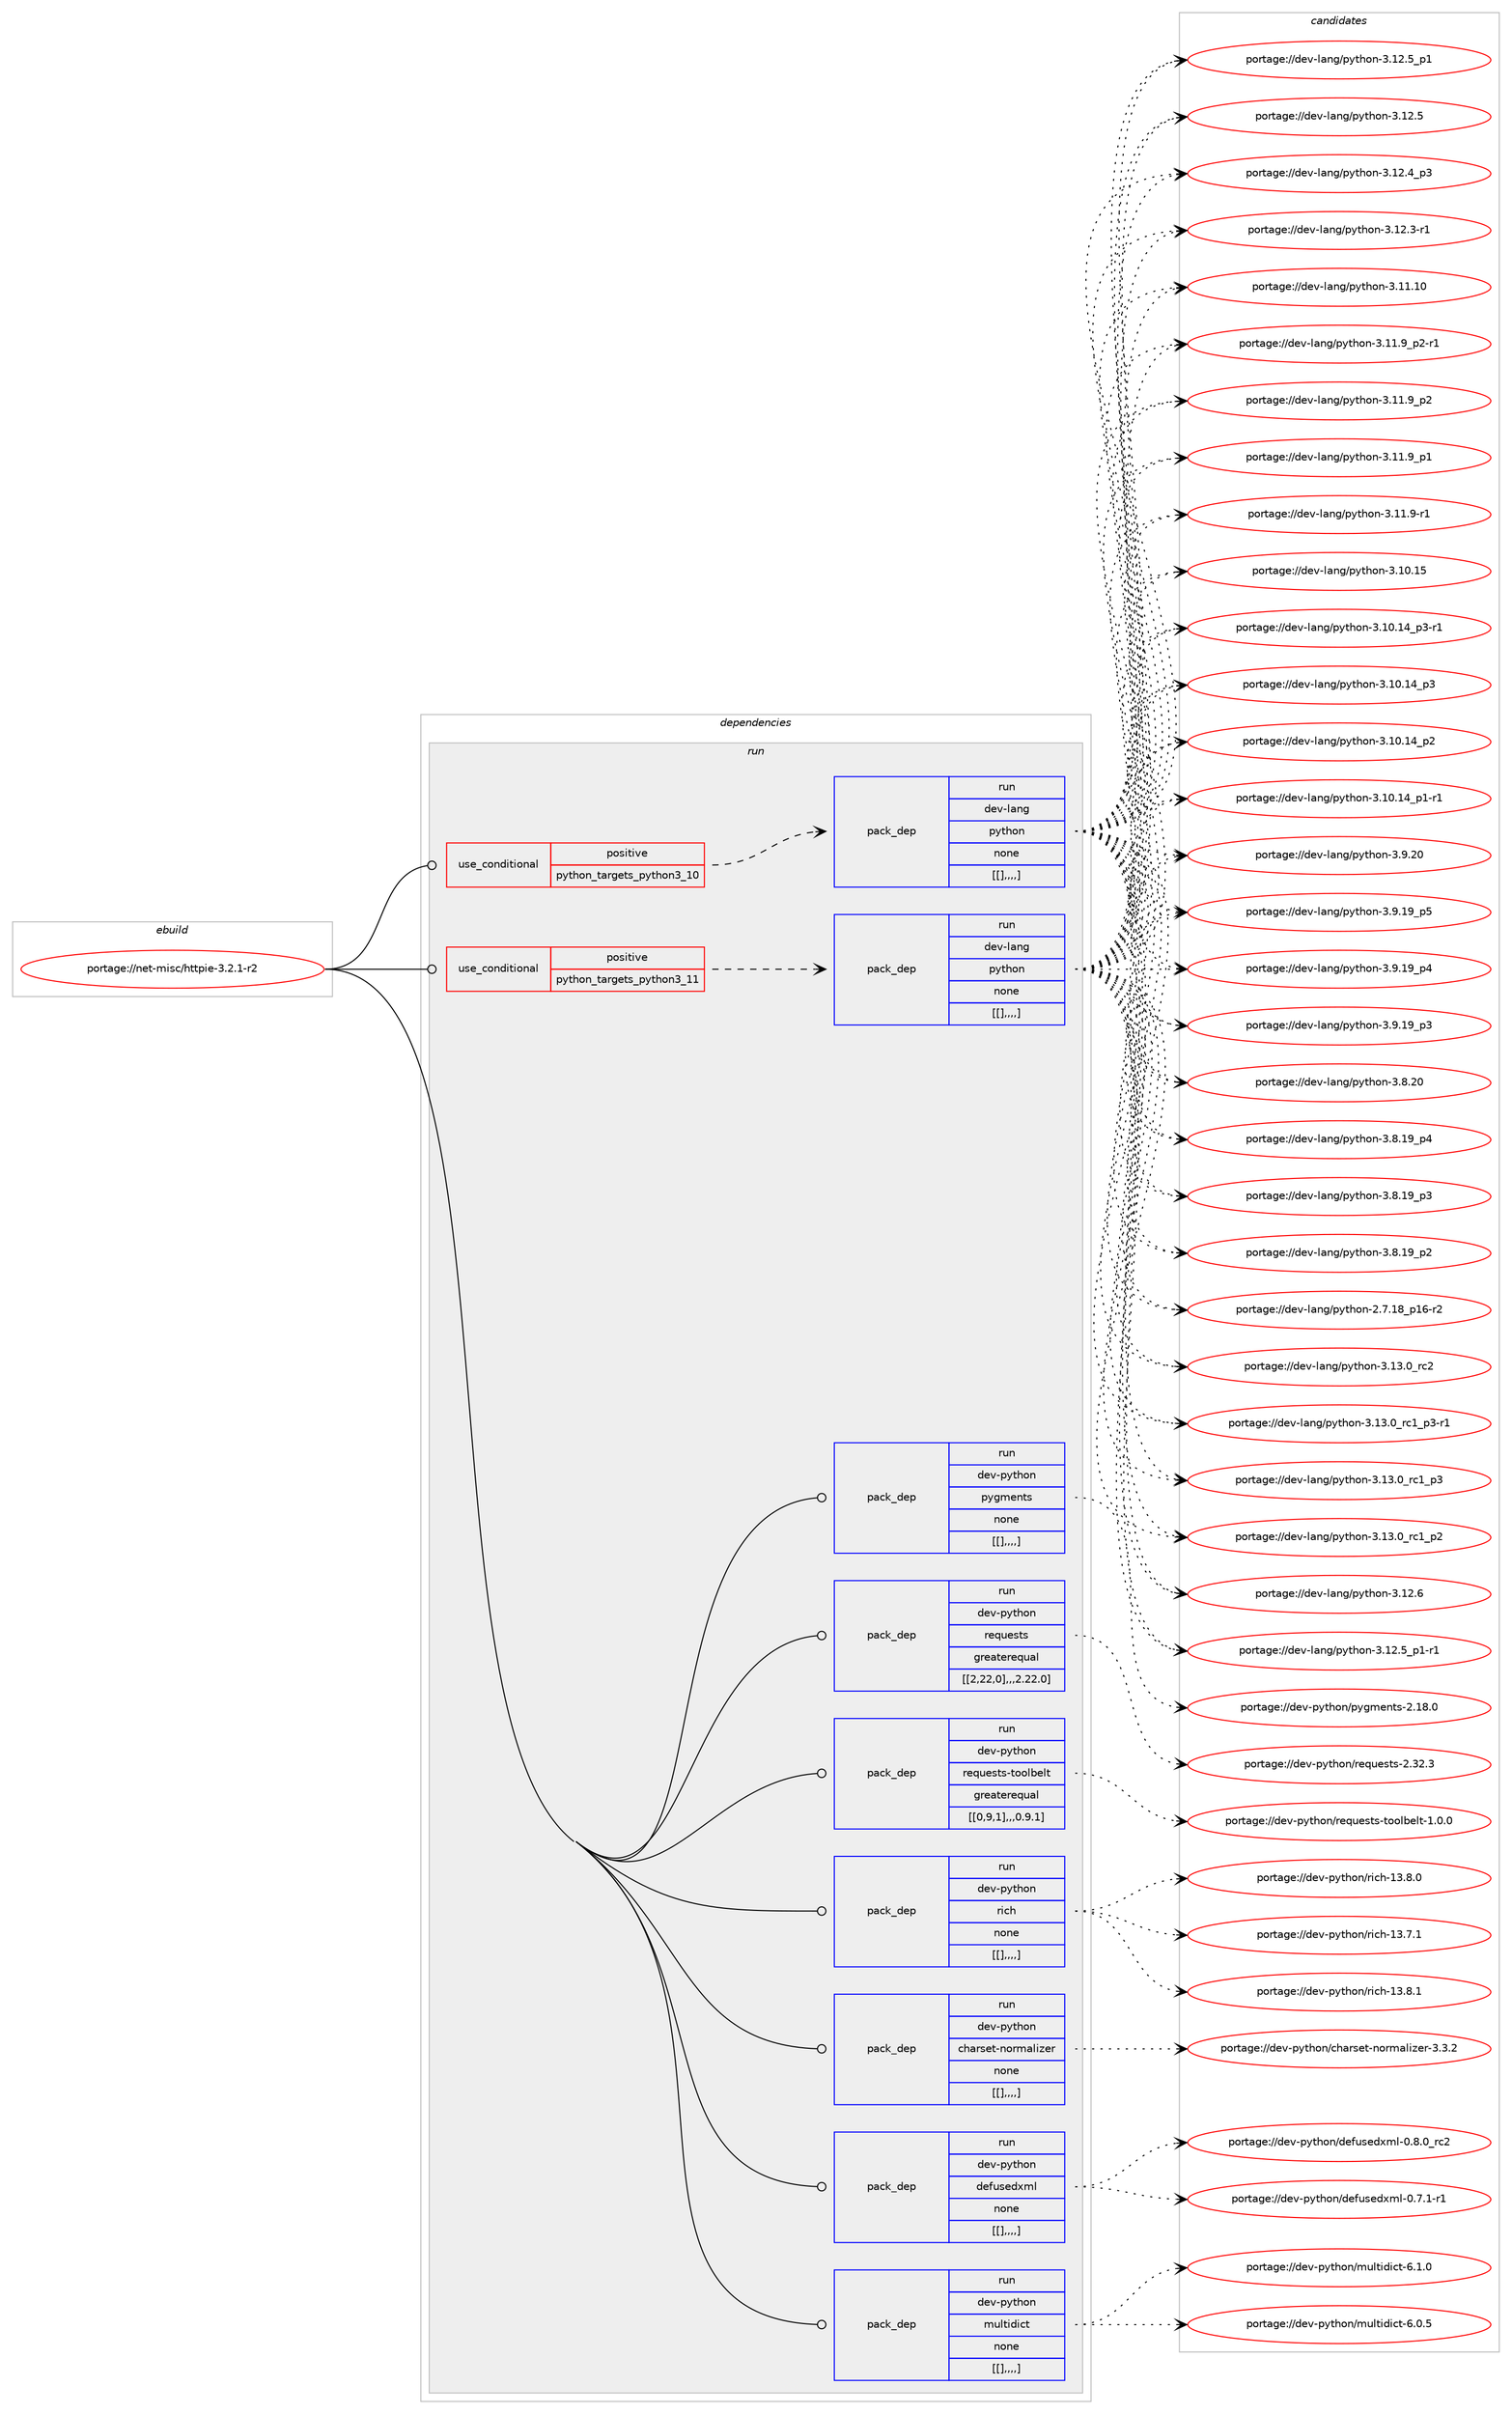 digraph prolog {

# *************
# Graph options
# *************

newrank=true;
concentrate=true;
compound=true;
graph [rankdir=LR,fontname=Helvetica,fontsize=10,ranksep=1.5];#, ranksep=2.5, nodesep=0.2];
edge  [arrowhead=vee];
node  [fontname=Helvetica,fontsize=10];

# **********
# The ebuild
# **********

subgraph cluster_leftcol {
color=gray;
label=<<i>ebuild</i>>;
id [label="portage://net-misc/httpie-3.2.1-r2", color=red, width=4, href="../net-misc/httpie-3.2.1-r2.svg"];
}

# ****************
# The dependencies
# ****************

subgraph cluster_midcol {
color=gray;
label=<<i>dependencies</i>>;
subgraph cluster_compile {
fillcolor="#eeeeee";
style=filled;
label=<<i>compile</i>>;
}
subgraph cluster_compileandrun {
fillcolor="#eeeeee";
style=filled;
label=<<i>compile and run</i>>;
}
subgraph cluster_run {
fillcolor="#eeeeee";
style=filled;
label=<<i>run</i>>;
subgraph cond101592 {
dependency387724 [label=<<TABLE BORDER="0" CELLBORDER="1" CELLSPACING="0" CELLPADDING="4"><TR><TD ROWSPAN="3" CELLPADDING="10">use_conditional</TD></TR><TR><TD>positive</TD></TR><TR><TD>python_targets_python3_10</TD></TR></TABLE>>, shape=none, color=red];
subgraph pack283308 {
dependency387725 [label=<<TABLE BORDER="0" CELLBORDER="1" CELLSPACING="0" CELLPADDING="4" WIDTH="220"><TR><TD ROWSPAN="6" CELLPADDING="30">pack_dep</TD></TR><TR><TD WIDTH="110">run</TD></TR><TR><TD>dev-lang</TD></TR><TR><TD>python</TD></TR><TR><TD>none</TD></TR><TR><TD>[[],,,,]</TD></TR></TABLE>>, shape=none, color=blue];
}
dependency387724:e -> dependency387725:w [weight=20,style="dashed",arrowhead="vee"];
}
id:e -> dependency387724:w [weight=20,style="solid",arrowhead="odot"];
subgraph cond101593 {
dependency387726 [label=<<TABLE BORDER="0" CELLBORDER="1" CELLSPACING="0" CELLPADDING="4"><TR><TD ROWSPAN="3" CELLPADDING="10">use_conditional</TD></TR><TR><TD>positive</TD></TR><TR><TD>python_targets_python3_11</TD></TR></TABLE>>, shape=none, color=red];
subgraph pack283309 {
dependency387727 [label=<<TABLE BORDER="0" CELLBORDER="1" CELLSPACING="0" CELLPADDING="4" WIDTH="220"><TR><TD ROWSPAN="6" CELLPADDING="30">pack_dep</TD></TR><TR><TD WIDTH="110">run</TD></TR><TR><TD>dev-lang</TD></TR><TR><TD>python</TD></TR><TR><TD>none</TD></TR><TR><TD>[[],,,,]</TD></TR></TABLE>>, shape=none, color=blue];
}
dependency387726:e -> dependency387727:w [weight=20,style="dashed",arrowhead="vee"];
}
id:e -> dependency387726:w [weight=20,style="solid",arrowhead="odot"];
subgraph pack283310 {
dependency387728 [label=<<TABLE BORDER="0" CELLBORDER="1" CELLSPACING="0" CELLPADDING="4" WIDTH="220"><TR><TD ROWSPAN="6" CELLPADDING="30">pack_dep</TD></TR><TR><TD WIDTH="110">run</TD></TR><TR><TD>dev-python</TD></TR><TR><TD>charset-normalizer</TD></TR><TR><TD>none</TD></TR><TR><TD>[[],,,,]</TD></TR></TABLE>>, shape=none, color=blue];
}
id:e -> dependency387728:w [weight=20,style="solid",arrowhead="odot"];
subgraph pack283311 {
dependency387729 [label=<<TABLE BORDER="0" CELLBORDER="1" CELLSPACING="0" CELLPADDING="4" WIDTH="220"><TR><TD ROWSPAN="6" CELLPADDING="30">pack_dep</TD></TR><TR><TD WIDTH="110">run</TD></TR><TR><TD>dev-python</TD></TR><TR><TD>defusedxml</TD></TR><TR><TD>none</TD></TR><TR><TD>[[],,,,]</TD></TR></TABLE>>, shape=none, color=blue];
}
id:e -> dependency387729:w [weight=20,style="solid",arrowhead="odot"];
subgraph pack283312 {
dependency387730 [label=<<TABLE BORDER="0" CELLBORDER="1" CELLSPACING="0" CELLPADDING="4" WIDTH="220"><TR><TD ROWSPAN="6" CELLPADDING="30">pack_dep</TD></TR><TR><TD WIDTH="110">run</TD></TR><TR><TD>dev-python</TD></TR><TR><TD>multidict</TD></TR><TR><TD>none</TD></TR><TR><TD>[[],,,,]</TD></TR></TABLE>>, shape=none, color=blue];
}
id:e -> dependency387730:w [weight=20,style="solid",arrowhead="odot"];
subgraph pack283313 {
dependency387731 [label=<<TABLE BORDER="0" CELLBORDER="1" CELLSPACING="0" CELLPADDING="4" WIDTH="220"><TR><TD ROWSPAN="6" CELLPADDING="30">pack_dep</TD></TR><TR><TD WIDTH="110">run</TD></TR><TR><TD>dev-python</TD></TR><TR><TD>pygments</TD></TR><TR><TD>none</TD></TR><TR><TD>[[],,,,]</TD></TR></TABLE>>, shape=none, color=blue];
}
id:e -> dependency387731:w [weight=20,style="solid",arrowhead="odot"];
subgraph pack283314 {
dependency387732 [label=<<TABLE BORDER="0" CELLBORDER="1" CELLSPACING="0" CELLPADDING="4" WIDTH="220"><TR><TD ROWSPAN="6" CELLPADDING="30">pack_dep</TD></TR><TR><TD WIDTH="110">run</TD></TR><TR><TD>dev-python</TD></TR><TR><TD>requests</TD></TR><TR><TD>greaterequal</TD></TR><TR><TD>[[2,22,0],,,2.22.0]</TD></TR></TABLE>>, shape=none, color=blue];
}
id:e -> dependency387732:w [weight=20,style="solid",arrowhead="odot"];
subgraph pack283315 {
dependency387733 [label=<<TABLE BORDER="0" CELLBORDER="1" CELLSPACING="0" CELLPADDING="4" WIDTH="220"><TR><TD ROWSPAN="6" CELLPADDING="30">pack_dep</TD></TR><TR><TD WIDTH="110">run</TD></TR><TR><TD>dev-python</TD></TR><TR><TD>requests-toolbelt</TD></TR><TR><TD>greaterequal</TD></TR><TR><TD>[[0,9,1],,,0.9.1]</TD></TR></TABLE>>, shape=none, color=blue];
}
id:e -> dependency387733:w [weight=20,style="solid",arrowhead="odot"];
subgraph pack283316 {
dependency387734 [label=<<TABLE BORDER="0" CELLBORDER="1" CELLSPACING="0" CELLPADDING="4" WIDTH="220"><TR><TD ROWSPAN="6" CELLPADDING="30">pack_dep</TD></TR><TR><TD WIDTH="110">run</TD></TR><TR><TD>dev-python</TD></TR><TR><TD>rich</TD></TR><TR><TD>none</TD></TR><TR><TD>[[],,,,]</TD></TR></TABLE>>, shape=none, color=blue];
}
id:e -> dependency387734:w [weight=20,style="solid",arrowhead="odot"];
}
}

# **************
# The candidates
# **************

subgraph cluster_choices {
rank=same;
color=gray;
label=<<i>candidates</i>>;

subgraph choice283308 {
color=black;
nodesep=1;
choice10010111845108971101034711212111610411111045514649514648951149950 [label="portage://dev-lang/python-3.13.0_rc2", color=red, width=4,href="../dev-lang/python-3.13.0_rc2.svg"];
choice1001011184510897110103471121211161041111104551464951464895114994995112514511449 [label="portage://dev-lang/python-3.13.0_rc1_p3-r1", color=red, width=4,href="../dev-lang/python-3.13.0_rc1_p3-r1.svg"];
choice100101118451089711010347112121116104111110455146495146489511499499511251 [label="portage://dev-lang/python-3.13.0_rc1_p3", color=red, width=4,href="../dev-lang/python-3.13.0_rc1_p3.svg"];
choice100101118451089711010347112121116104111110455146495146489511499499511250 [label="portage://dev-lang/python-3.13.0_rc1_p2", color=red, width=4,href="../dev-lang/python-3.13.0_rc1_p2.svg"];
choice10010111845108971101034711212111610411111045514649504654 [label="portage://dev-lang/python-3.12.6", color=red, width=4,href="../dev-lang/python-3.12.6.svg"];
choice1001011184510897110103471121211161041111104551464950465395112494511449 [label="portage://dev-lang/python-3.12.5_p1-r1", color=red, width=4,href="../dev-lang/python-3.12.5_p1-r1.svg"];
choice100101118451089711010347112121116104111110455146495046539511249 [label="portage://dev-lang/python-3.12.5_p1", color=red, width=4,href="../dev-lang/python-3.12.5_p1.svg"];
choice10010111845108971101034711212111610411111045514649504653 [label="portage://dev-lang/python-3.12.5", color=red, width=4,href="../dev-lang/python-3.12.5.svg"];
choice100101118451089711010347112121116104111110455146495046529511251 [label="portage://dev-lang/python-3.12.4_p3", color=red, width=4,href="../dev-lang/python-3.12.4_p3.svg"];
choice100101118451089711010347112121116104111110455146495046514511449 [label="portage://dev-lang/python-3.12.3-r1", color=red, width=4,href="../dev-lang/python-3.12.3-r1.svg"];
choice1001011184510897110103471121211161041111104551464949464948 [label="portage://dev-lang/python-3.11.10", color=red, width=4,href="../dev-lang/python-3.11.10.svg"];
choice1001011184510897110103471121211161041111104551464949465795112504511449 [label="portage://dev-lang/python-3.11.9_p2-r1", color=red, width=4,href="../dev-lang/python-3.11.9_p2-r1.svg"];
choice100101118451089711010347112121116104111110455146494946579511250 [label="portage://dev-lang/python-3.11.9_p2", color=red, width=4,href="../dev-lang/python-3.11.9_p2.svg"];
choice100101118451089711010347112121116104111110455146494946579511249 [label="portage://dev-lang/python-3.11.9_p1", color=red, width=4,href="../dev-lang/python-3.11.9_p1.svg"];
choice100101118451089711010347112121116104111110455146494946574511449 [label="portage://dev-lang/python-3.11.9-r1", color=red, width=4,href="../dev-lang/python-3.11.9-r1.svg"];
choice1001011184510897110103471121211161041111104551464948464953 [label="portage://dev-lang/python-3.10.15", color=red, width=4,href="../dev-lang/python-3.10.15.svg"];
choice100101118451089711010347112121116104111110455146494846495295112514511449 [label="portage://dev-lang/python-3.10.14_p3-r1", color=red, width=4,href="../dev-lang/python-3.10.14_p3-r1.svg"];
choice10010111845108971101034711212111610411111045514649484649529511251 [label="portage://dev-lang/python-3.10.14_p3", color=red, width=4,href="../dev-lang/python-3.10.14_p3.svg"];
choice10010111845108971101034711212111610411111045514649484649529511250 [label="portage://dev-lang/python-3.10.14_p2", color=red, width=4,href="../dev-lang/python-3.10.14_p2.svg"];
choice100101118451089711010347112121116104111110455146494846495295112494511449 [label="portage://dev-lang/python-3.10.14_p1-r1", color=red, width=4,href="../dev-lang/python-3.10.14_p1-r1.svg"];
choice10010111845108971101034711212111610411111045514657465048 [label="portage://dev-lang/python-3.9.20", color=red, width=4,href="../dev-lang/python-3.9.20.svg"];
choice100101118451089711010347112121116104111110455146574649579511253 [label="portage://dev-lang/python-3.9.19_p5", color=red, width=4,href="../dev-lang/python-3.9.19_p5.svg"];
choice100101118451089711010347112121116104111110455146574649579511252 [label="portage://dev-lang/python-3.9.19_p4", color=red, width=4,href="../dev-lang/python-3.9.19_p4.svg"];
choice100101118451089711010347112121116104111110455146574649579511251 [label="portage://dev-lang/python-3.9.19_p3", color=red, width=4,href="../dev-lang/python-3.9.19_p3.svg"];
choice10010111845108971101034711212111610411111045514656465048 [label="portage://dev-lang/python-3.8.20", color=red, width=4,href="../dev-lang/python-3.8.20.svg"];
choice100101118451089711010347112121116104111110455146564649579511252 [label="portage://dev-lang/python-3.8.19_p4", color=red, width=4,href="../dev-lang/python-3.8.19_p4.svg"];
choice100101118451089711010347112121116104111110455146564649579511251 [label="portage://dev-lang/python-3.8.19_p3", color=red, width=4,href="../dev-lang/python-3.8.19_p3.svg"];
choice100101118451089711010347112121116104111110455146564649579511250 [label="portage://dev-lang/python-3.8.19_p2", color=red, width=4,href="../dev-lang/python-3.8.19_p2.svg"];
choice100101118451089711010347112121116104111110455046554649569511249544511450 [label="portage://dev-lang/python-2.7.18_p16-r2", color=red, width=4,href="../dev-lang/python-2.7.18_p16-r2.svg"];
dependency387725:e -> choice10010111845108971101034711212111610411111045514649514648951149950:w [style=dotted,weight="100"];
dependency387725:e -> choice1001011184510897110103471121211161041111104551464951464895114994995112514511449:w [style=dotted,weight="100"];
dependency387725:e -> choice100101118451089711010347112121116104111110455146495146489511499499511251:w [style=dotted,weight="100"];
dependency387725:e -> choice100101118451089711010347112121116104111110455146495146489511499499511250:w [style=dotted,weight="100"];
dependency387725:e -> choice10010111845108971101034711212111610411111045514649504654:w [style=dotted,weight="100"];
dependency387725:e -> choice1001011184510897110103471121211161041111104551464950465395112494511449:w [style=dotted,weight="100"];
dependency387725:e -> choice100101118451089711010347112121116104111110455146495046539511249:w [style=dotted,weight="100"];
dependency387725:e -> choice10010111845108971101034711212111610411111045514649504653:w [style=dotted,weight="100"];
dependency387725:e -> choice100101118451089711010347112121116104111110455146495046529511251:w [style=dotted,weight="100"];
dependency387725:e -> choice100101118451089711010347112121116104111110455146495046514511449:w [style=dotted,weight="100"];
dependency387725:e -> choice1001011184510897110103471121211161041111104551464949464948:w [style=dotted,weight="100"];
dependency387725:e -> choice1001011184510897110103471121211161041111104551464949465795112504511449:w [style=dotted,weight="100"];
dependency387725:e -> choice100101118451089711010347112121116104111110455146494946579511250:w [style=dotted,weight="100"];
dependency387725:e -> choice100101118451089711010347112121116104111110455146494946579511249:w [style=dotted,weight="100"];
dependency387725:e -> choice100101118451089711010347112121116104111110455146494946574511449:w [style=dotted,weight="100"];
dependency387725:e -> choice1001011184510897110103471121211161041111104551464948464953:w [style=dotted,weight="100"];
dependency387725:e -> choice100101118451089711010347112121116104111110455146494846495295112514511449:w [style=dotted,weight="100"];
dependency387725:e -> choice10010111845108971101034711212111610411111045514649484649529511251:w [style=dotted,weight="100"];
dependency387725:e -> choice10010111845108971101034711212111610411111045514649484649529511250:w [style=dotted,weight="100"];
dependency387725:e -> choice100101118451089711010347112121116104111110455146494846495295112494511449:w [style=dotted,weight="100"];
dependency387725:e -> choice10010111845108971101034711212111610411111045514657465048:w [style=dotted,weight="100"];
dependency387725:e -> choice100101118451089711010347112121116104111110455146574649579511253:w [style=dotted,weight="100"];
dependency387725:e -> choice100101118451089711010347112121116104111110455146574649579511252:w [style=dotted,weight="100"];
dependency387725:e -> choice100101118451089711010347112121116104111110455146574649579511251:w [style=dotted,weight="100"];
dependency387725:e -> choice10010111845108971101034711212111610411111045514656465048:w [style=dotted,weight="100"];
dependency387725:e -> choice100101118451089711010347112121116104111110455146564649579511252:w [style=dotted,weight="100"];
dependency387725:e -> choice100101118451089711010347112121116104111110455146564649579511251:w [style=dotted,weight="100"];
dependency387725:e -> choice100101118451089711010347112121116104111110455146564649579511250:w [style=dotted,weight="100"];
dependency387725:e -> choice100101118451089711010347112121116104111110455046554649569511249544511450:w [style=dotted,weight="100"];
}
subgraph choice283309 {
color=black;
nodesep=1;
choice10010111845108971101034711212111610411111045514649514648951149950 [label="portage://dev-lang/python-3.13.0_rc2", color=red, width=4,href="../dev-lang/python-3.13.0_rc2.svg"];
choice1001011184510897110103471121211161041111104551464951464895114994995112514511449 [label="portage://dev-lang/python-3.13.0_rc1_p3-r1", color=red, width=4,href="../dev-lang/python-3.13.0_rc1_p3-r1.svg"];
choice100101118451089711010347112121116104111110455146495146489511499499511251 [label="portage://dev-lang/python-3.13.0_rc1_p3", color=red, width=4,href="../dev-lang/python-3.13.0_rc1_p3.svg"];
choice100101118451089711010347112121116104111110455146495146489511499499511250 [label="portage://dev-lang/python-3.13.0_rc1_p2", color=red, width=4,href="../dev-lang/python-3.13.0_rc1_p2.svg"];
choice10010111845108971101034711212111610411111045514649504654 [label="portage://dev-lang/python-3.12.6", color=red, width=4,href="../dev-lang/python-3.12.6.svg"];
choice1001011184510897110103471121211161041111104551464950465395112494511449 [label="portage://dev-lang/python-3.12.5_p1-r1", color=red, width=4,href="../dev-lang/python-3.12.5_p1-r1.svg"];
choice100101118451089711010347112121116104111110455146495046539511249 [label="portage://dev-lang/python-3.12.5_p1", color=red, width=4,href="../dev-lang/python-3.12.5_p1.svg"];
choice10010111845108971101034711212111610411111045514649504653 [label="portage://dev-lang/python-3.12.5", color=red, width=4,href="../dev-lang/python-3.12.5.svg"];
choice100101118451089711010347112121116104111110455146495046529511251 [label="portage://dev-lang/python-3.12.4_p3", color=red, width=4,href="../dev-lang/python-3.12.4_p3.svg"];
choice100101118451089711010347112121116104111110455146495046514511449 [label="portage://dev-lang/python-3.12.3-r1", color=red, width=4,href="../dev-lang/python-3.12.3-r1.svg"];
choice1001011184510897110103471121211161041111104551464949464948 [label="portage://dev-lang/python-3.11.10", color=red, width=4,href="../dev-lang/python-3.11.10.svg"];
choice1001011184510897110103471121211161041111104551464949465795112504511449 [label="portage://dev-lang/python-3.11.9_p2-r1", color=red, width=4,href="../dev-lang/python-3.11.9_p2-r1.svg"];
choice100101118451089711010347112121116104111110455146494946579511250 [label="portage://dev-lang/python-3.11.9_p2", color=red, width=4,href="../dev-lang/python-3.11.9_p2.svg"];
choice100101118451089711010347112121116104111110455146494946579511249 [label="portage://dev-lang/python-3.11.9_p1", color=red, width=4,href="../dev-lang/python-3.11.9_p1.svg"];
choice100101118451089711010347112121116104111110455146494946574511449 [label="portage://dev-lang/python-3.11.9-r1", color=red, width=4,href="../dev-lang/python-3.11.9-r1.svg"];
choice1001011184510897110103471121211161041111104551464948464953 [label="portage://dev-lang/python-3.10.15", color=red, width=4,href="../dev-lang/python-3.10.15.svg"];
choice100101118451089711010347112121116104111110455146494846495295112514511449 [label="portage://dev-lang/python-3.10.14_p3-r1", color=red, width=4,href="../dev-lang/python-3.10.14_p3-r1.svg"];
choice10010111845108971101034711212111610411111045514649484649529511251 [label="portage://dev-lang/python-3.10.14_p3", color=red, width=4,href="../dev-lang/python-3.10.14_p3.svg"];
choice10010111845108971101034711212111610411111045514649484649529511250 [label="portage://dev-lang/python-3.10.14_p2", color=red, width=4,href="../dev-lang/python-3.10.14_p2.svg"];
choice100101118451089711010347112121116104111110455146494846495295112494511449 [label="portage://dev-lang/python-3.10.14_p1-r1", color=red, width=4,href="../dev-lang/python-3.10.14_p1-r1.svg"];
choice10010111845108971101034711212111610411111045514657465048 [label="portage://dev-lang/python-3.9.20", color=red, width=4,href="../dev-lang/python-3.9.20.svg"];
choice100101118451089711010347112121116104111110455146574649579511253 [label="portage://dev-lang/python-3.9.19_p5", color=red, width=4,href="../dev-lang/python-3.9.19_p5.svg"];
choice100101118451089711010347112121116104111110455146574649579511252 [label="portage://dev-lang/python-3.9.19_p4", color=red, width=4,href="../dev-lang/python-3.9.19_p4.svg"];
choice100101118451089711010347112121116104111110455146574649579511251 [label="portage://dev-lang/python-3.9.19_p3", color=red, width=4,href="../dev-lang/python-3.9.19_p3.svg"];
choice10010111845108971101034711212111610411111045514656465048 [label="portage://dev-lang/python-3.8.20", color=red, width=4,href="../dev-lang/python-3.8.20.svg"];
choice100101118451089711010347112121116104111110455146564649579511252 [label="portage://dev-lang/python-3.8.19_p4", color=red, width=4,href="../dev-lang/python-3.8.19_p4.svg"];
choice100101118451089711010347112121116104111110455146564649579511251 [label="portage://dev-lang/python-3.8.19_p3", color=red, width=4,href="../dev-lang/python-3.8.19_p3.svg"];
choice100101118451089711010347112121116104111110455146564649579511250 [label="portage://dev-lang/python-3.8.19_p2", color=red, width=4,href="../dev-lang/python-3.8.19_p2.svg"];
choice100101118451089711010347112121116104111110455046554649569511249544511450 [label="portage://dev-lang/python-2.7.18_p16-r2", color=red, width=4,href="../dev-lang/python-2.7.18_p16-r2.svg"];
dependency387727:e -> choice10010111845108971101034711212111610411111045514649514648951149950:w [style=dotted,weight="100"];
dependency387727:e -> choice1001011184510897110103471121211161041111104551464951464895114994995112514511449:w [style=dotted,weight="100"];
dependency387727:e -> choice100101118451089711010347112121116104111110455146495146489511499499511251:w [style=dotted,weight="100"];
dependency387727:e -> choice100101118451089711010347112121116104111110455146495146489511499499511250:w [style=dotted,weight="100"];
dependency387727:e -> choice10010111845108971101034711212111610411111045514649504654:w [style=dotted,weight="100"];
dependency387727:e -> choice1001011184510897110103471121211161041111104551464950465395112494511449:w [style=dotted,weight="100"];
dependency387727:e -> choice100101118451089711010347112121116104111110455146495046539511249:w [style=dotted,weight="100"];
dependency387727:e -> choice10010111845108971101034711212111610411111045514649504653:w [style=dotted,weight="100"];
dependency387727:e -> choice100101118451089711010347112121116104111110455146495046529511251:w [style=dotted,weight="100"];
dependency387727:e -> choice100101118451089711010347112121116104111110455146495046514511449:w [style=dotted,weight="100"];
dependency387727:e -> choice1001011184510897110103471121211161041111104551464949464948:w [style=dotted,weight="100"];
dependency387727:e -> choice1001011184510897110103471121211161041111104551464949465795112504511449:w [style=dotted,weight="100"];
dependency387727:e -> choice100101118451089711010347112121116104111110455146494946579511250:w [style=dotted,weight="100"];
dependency387727:e -> choice100101118451089711010347112121116104111110455146494946579511249:w [style=dotted,weight="100"];
dependency387727:e -> choice100101118451089711010347112121116104111110455146494946574511449:w [style=dotted,weight="100"];
dependency387727:e -> choice1001011184510897110103471121211161041111104551464948464953:w [style=dotted,weight="100"];
dependency387727:e -> choice100101118451089711010347112121116104111110455146494846495295112514511449:w [style=dotted,weight="100"];
dependency387727:e -> choice10010111845108971101034711212111610411111045514649484649529511251:w [style=dotted,weight="100"];
dependency387727:e -> choice10010111845108971101034711212111610411111045514649484649529511250:w [style=dotted,weight="100"];
dependency387727:e -> choice100101118451089711010347112121116104111110455146494846495295112494511449:w [style=dotted,weight="100"];
dependency387727:e -> choice10010111845108971101034711212111610411111045514657465048:w [style=dotted,weight="100"];
dependency387727:e -> choice100101118451089711010347112121116104111110455146574649579511253:w [style=dotted,weight="100"];
dependency387727:e -> choice100101118451089711010347112121116104111110455146574649579511252:w [style=dotted,weight="100"];
dependency387727:e -> choice100101118451089711010347112121116104111110455146574649579511251:w [style=dotted,weight="100"];
dependency387727:e -> choice10010111845108971101034711212111610411111045514656465048:w [style=dotted,weight="100"];
dependency387727:e -> choice100101118451089711010347112121116104111110455146564649579511252:w [style=dotted,weight="100"];
dependency387727:e -> choice100101118451089711010347112121116104111110455146564649579511251:w [style=dotted,weight="100"];
dependency387727:e -> choice100101118451089711010347112121116104111110455146564649579511250:w [style=dotted,weight="100"];
dependency387727:e -> choice100101118451089711010347112121116104111110455046554649569511249544511450:w [style=dotted,weight="100"];
}
subgraph choice283310 {
color=black;
nodesep=1;
choice100101118451121211161041111104799104971141151011164511011111410997108105122101114455146514650 [label="portage://dev-python/charset-normalizer-3.3.2", color=red, width=4,href="../dev-python/charset-normalizer-3.3.2.svg"];
dependency387728:e -> choice100101118451121211161041111104799104971141151011164511011111410997108105122101114455146514650:w [style=dotted,weight="100"];
}
subgraph choice283311 {
color=black;
nodesep=1;
choice1001011184511212111610411111047100101102117115101100120109108454846564648951149950 [label="portage://dev-python/defusedxml-0.8.0_rc2", color=red, width=4,href="../dev-python/defusedxml-0.8.0_rc2.svg"];
choice10010111845112121116104111110471001011021171151011001201091084548465546494511449 [label="portage://dev-python/defusedxml-0.7.1-r1", color=red, width=4,href="../dev-python/defusedxml-0.7.1-r1.svg"];
dependency387729:e -> choice1001011184511212111610411111047100101102117115101100120109108454846564648951149950:w [style=dotted,weight="100"];
dependency387729:e -> choice10010111845112121116104111110471001011021171151011001201091084548465546494511449:w [style=dotted,weight="100"];
}
subgraph choice283312 {
color=black;
nodesep=1;
choice100101118451121211161041111104710911710811610510010599116455446494648 [label="portage://dev-python/multidict-6.1.0", color=red, width=4,href="../dev-python/multidict-6.1.0.svg"];
choice100101118451121211161041111104710911710811610510010599116455446484653 [label="portage://dev-python/multidict-6.0.5", color=red, width=4,href="../dev-python/multidict-6.0.5.svg"];
dependency387730:e -> choice100101118451121211161041111104710911710811610510010599116455446494648:w [style=dotted,weight="100"];
dependency387730:e -> choice100101118451121211161041111104710911710811610510010599116455446484653:w [style=dotted,weight="100"];
}
subgraph choice283313 {
color=black;
nodesep=1;
choice100101118451121211161041111104711212110310910111011611545504649564648 [label="portage://dev-python/pygments-2.18.0", color=red, width=4,href="../dev-python/pygments-2.18.0.svg"];
dependency387731:e -> choice100101118451121211161041111104711212110310910111011611545504649564648:w [style=dotted,weight="100"];
}
subgraph choice283314 {
color=black;
nodesep=1;
choice100101118451121211161041111104711410111311710111511611545504651504651 [label="portage://dev-python/requests-2.32.3", color=red, width=4,href="../dev-python/requests-2.32.3.svg"];
dependency387732:e -> choice100101118451121211161041111104711410111311710111511611545504651504651:w [style=dotted,weight="100"];
}
subgraph choice283315 {
color=black;
nodesep=1;
choice10010111845112121116104111110471141011131171011151161154511611111110898101108116454946484648 [label="portage://dev-python/requests-toolbelt-1.0.0", color=red, width=4,href="../dev-python/requests-toolbelt-1.0.0.svg"];
dependency387733:e -> choice10010111845112121116104111110471141011131171011151161154511611111110898101108116454946484648:w [style=dotted,weight="100"];
}
subgraph choice283316 {
color=black;
nodesep=1;
choice10010111845112121116104111110471141059910445495146564649 [label="portage://dev-python/rich-13.8.1", color=red, width=4,href="../dev-python/rich-13.8.1.svg"];
choice10010111845112121116104111110471141059910445495146564648 [label="portage://dev-python/rich-13.8.0", color=red, width=4,href="../dev-python/rich-13.8.0.svg"];
choice10010111845112121116104111110471141059910445495146554649 [label="portage://dev-python/rich-13.7.1", color=red, width=4,href="../dev-python/rich-13.7.1.svg"];
dependency387734:e -> choice10010111845112121116104111110471141059910445495146564649:w [style=dotted,weight="100"];
dependency387734:e -> choice10010111845112121116104111110471141059910445495146564648:w [style=dotted,weight="100"];
dependency387734:e -> choice10010111845112121116104111110471141059910445495146554649:w [style=dotted,weight="100"];
}
}

}
